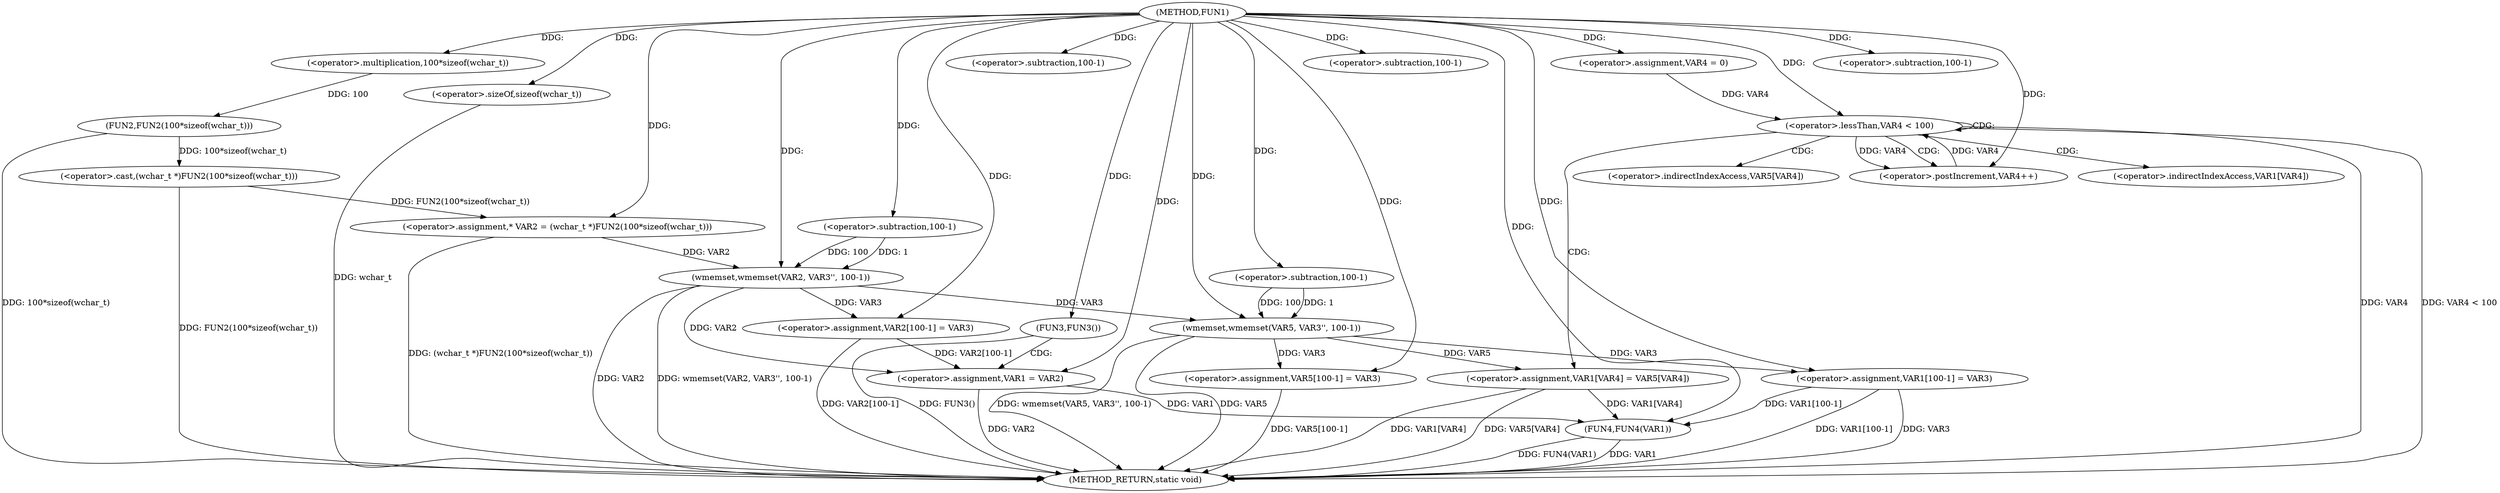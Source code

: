 digraph FUN1 {  
"1000100" [label = "(METHOD,FUN1)" ]
"1000174" [label = "(METHOD_RETURN,static void)" ]
"1000104" [label = "(<operator>.assignment,* VAR2 = (wchar_t *)FUN2(100*sizeof(wchar_t)))" ]
"1000106" [label = "(<operator>.cast,(wchar_t *)FUN2(100*sizeof(wchar_t)))" ]
"1000108" [label = "(FUN2,FUN2(100*sizeof(wchar_t)))" ]
"1000109" [label = "(<operator>.multiplication,100*sizeof(wchar_t))" ]
"1000111" [label = "(<operator>.sizeOf,sizeof(wchar_t))" ]
"1000113" [label = "(wmemset,wmemset(VAR2, VAR3'', 100-1))" ]
"1000116" [label = "(<operator>.subtraction,100-1)" ]
"1000119" [label = "(<operator>.assignment,VAR2[100-1] = VAR3)" ]
"1000122" [label = "(<operator>.subtraction,100-1)" ]
"1000127" [label = "(FUN3,FUN3())" ]
"1000129" [label = "(<operator>.assignment,VAR1 = VAR2)" ]
"1000135" [label = "(wmemset,wmemset(VAR5, VAR3'', 100-1))" ]
"1000138" [label = "(<operator>.subtraction,100-1)" ]
"1000141" [label = "(<operator>.assignment,VAR5[100-1] = VAR3)" ]
"1000144" [label = "(<operator>.subtraction,100-1)" ]
"1000149" [label = "(<operator>.assignment,VAR4 = 0)" ]
"1000152" [label = "(<operator>.lessThan,VAR4 < 100)" ]
"1000155" [label = "(<operator>.postIncrement,VAR4++)" ]
"1000158" [label = "(<operator>.assignment,VAR1[VAR4] = VAR5[VAR4])" ]
"1000165" [label = "(<operator>.assignment,VAR1[100-1] = VAR3)" ]
"1000168" [label = "(<operator>.subtraction,100-1)" ]
"1000172" [label = "(FUN4,FUN4(VAR1))" ]
"1000159" [label = "(<operator>.indirectIndexAccess,VAR1[VAR4])" ]
"1000162" [label = "(<operator>.indirectIndexAccess,VAR5[VAR4])" ]
  "1000158" -> "1000174"  [ label = "DDG: VAR1[VAR4]"] 
  "1000106" -> "1000174"  [ label = "DDG: FUN2(100*sizeof(wchar_t))"] 
  "1000113" -> "1000174"  [ label = "DDG: VAR2"] 
  "1000111" -> "1000174"  [ label = "DDG: wchar_t"] 
  "1000158" -> "1000174"  [ label = "DDG: VAR5[VAR4]"] 
  "1000172" -> "1000174"  [ label = "DDG: FUN4(VAR1)"] 
  "1000141" -> "1000174"  [ label = "DDG: VAR5[100-1]"] 
  "1000165" -> "1000174"  [ label = "DDG: VAR1[100-1]"] 
  "1000152" -> "1000174"  [ label = "DDG: VAR4 < 100"] 
  "1000127" -> "1000174"  [ label = "DDG: FUN3()"] 
  "1000152" -> "1000174"  [ label = "DDG: VAR4"] 
  "1000135" -> "1000174"  [ label = "DDG: wmemset(VAR5, VAR3'', 100-1)"] 
  "1000113" -> "1000174"  [ label = "DDG: wmemset(VAR2, VAR3'', 100-1)"] 
  "1000119" -> "1000174"  [ label = "DDG: VAR2[100-1]"] 
  "1000172" -> "1000174"  [ label = "DDG: VAR1"] 
  "1000135" -> "1000174"  [ label = "DDG: VAR5"] 
  "1000165" -> "1000174"  [ label = "DDG: VAR3"] 
  "1000104" -> "1000174"  [ label = "DDG: (wchar_t *)FUN2(100*sizeof(wchar_t))"] 
  "1000108" -> "1000174"  [ label = "DDG: 100*sizeof(wchar_t)"] 
  "1000129" -> "1000174"  [ label = "DDG: VAR2"] 
  "1000106" -> "1000104"  [ label = "DDG: FUN2(100*sizeof(wchar_t))"] 
  "1000100" -> "1000104"  [ label = "DDG: "] 
  "1000108" -> "1000106"  [ label = "DDG: 100*sizeof(wchar_t)"] 
  "1000109" -> "1000108"  [ label = "DDG: 100"] 
  "1000100" -> "1000109"  [ label = "DDG: "] 
  "1000100" -> "1000111"  [ label = "DDG: "] 
  "1000104" -> "1000113"  [ label = "DDG: VAR2"] 
  "1000100" -> "1000113"  [ label = "DDG: "] 
  "1000116" -> "1000113"  [ label = "DDG: 100"] 
  "1000116" -> "1000113"  [ label = "DDG: 1"] 
  "1000100" -> "1000116"  [ label = "DDG: "] 
  "1000113" -> "1000119"  [ label = "DDG: VAR3"] 
  "1000100" -> "1000119"  [ label = "DDG: "] 
  "1000100" -> "1000122"  [ label = "DDG: "] 
  "1000100" -> "1000127"  [ label = "DDG: "] 
  "1000113" -> "1000129"  [ label = "DDG: VAR2"] 
  "1000119" -> "1000129"  [ label = "DDG: VAR2[100-1]"] 
  "1000100" -> "1000129"  [ label = "DDG: "] 
  "1000100" -> "1000135"  [ label = "DDG: "] 
  "1000113" -> "1000135"  [ label = "DDG: VAR3"] 
  "1000138" -> "1000135"  [ label = "DDG: 100"] 
  "1000138" -> "1000135"  [ label = "DDG: 1"] 
  "1000100" -> "1000138"  [ label = "DDG: "] 
  "1000135" -> "1000141"  [ label = "DDG: VAR3"] 
  "1000100" -> "1000141"  [ label = "DDG: "] 
  "1000100" -> "1000144"  [ label = "DDG: "] 
  "1000100" -> "1000149"  [ label = "DDG: "] 
  "1000149" -> "1000152"  [ label = "DDG: VAR4"] 
  "1000155" -> "1000152"  [ label = "DDG: VAR4"] 
  "1000100" -> "1000152"  [ label = "DDG: "] 
  "1000152" -> "1000155"  [ label = "DDG: VAR4"] 
  "1000100" -> "1000155"  [ label = "DDG: "] 
  "1000135" -> "1000158"  [ label = "DDG: VAR5"] 
  "1000100" -> "1000165"  [ label = "DDG: "] 
  "1000135" -> "1000165"  [ label = "DDG: VAR3"] 
  "1000100" -> "1000168"  [ label = "DDG: "] 
  "1000158" -> "1000172"  [ label = "DDG: VAR1[VAR4]"] 
  "1000129" -> "1000172"  [ label = "DDG: VAR1"] 
  "1000165" -> "1000172"  [ label = "DDG: VAR1[100-1]"] 
  "1000100" -> "1000172"  [ label = "DDG: "] 
  "1000127" -> "1000129"  [ label = "CDG: "] 
  "1000152" -> "1000155"  [ label = "CDG: "] 
  "1000152" -> "1000152"  [ label = "CDG: "] 
  "1000152" -> "1000162"  [ label = "CDG: "] 
  "1000152" -> "1000159"  [ label = "CDG: "] 
  "1000152" -> "1000158"  [ label = "CDG: "] 
}
